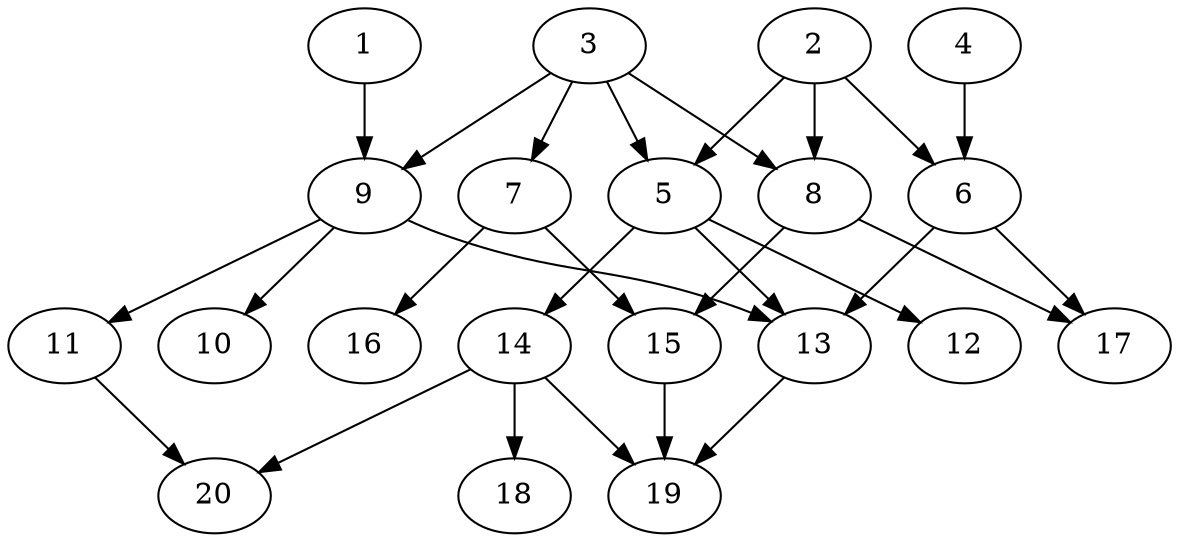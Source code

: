 // DAG automatically generated by daggen at Wed Jul 24 21:27:05 2019
// ./daggen --dot -n 20 --ccr 0.5 --fat 0.7 --regular 0.5 --density 0.5 --mindata 5242880 --maxdata 52428800 
digraph G {
  1 [size="68093952", alpha="0.12", expect_size="34046976"] 
  1 -> 9 [size ="34046976"]
  2 [size="26777600", alpha="0.11", expect_size="13388800"] 
  2 -> 5 [size ="13388800"]
  2 -> 6 [size ="13388800"]
  2 -> 8 [size ="13388800"]
  3 [size="12500992", alpha="0.17", expect_size="6250496"] 
  3 -> 5 [size ="6250496"]
  3 -> 7 [size ="6250496"]
  3 -> 8 [size ="6250496"]
  3 -> 9 [size ="6250496"]
  4 [size="18075648", alpha="0.09", expect_size="9037824"] 
  4 -> 6 [size ="9037824"]
  5 [size="94140416", alpha="0.18", expect_size="47070208"] 
  5 -> 12 [size ="47070208"]
  5 -> 13 [size ="47070208"]
  5 -> 14 [size ="47070208"]
  6 [size="83908608", alpha="0.00", expect_size="41954304"] 
  6 -> 13 [size ="41954304"]
  6 -> 17 [size ="41954304"]
  7 [size="22159360", alpha="0.01", expect_size="11079680"] 
  7 -> 15 [size ="11079680"]
  7 -> 16 [size ="11079680"]
  8 [size="12955648", alpha="0.13", expect_size="6477824"] 
  8 -> 15 [size ="6477824"]
  8 -> 17 [size ="6477824"]
  9 [size="87269376", alpha="0.12", expect_size="43634688"] 
  9 -> 10 [size ="43634688"]
  9 -> 11 [size ="43634688"]
  9 -> 13 [size ="43634688"]
  10 [size="97646592", alpha="0.04", expect_size="48823296"] 
  11 [size="67479552", alpha="0.16", expect_size="33739776"] 
  11 -> 20 [size ="33739776"]
  12 [size="27635712", alpha="0.10", expect_size="13817856"] 
  13 [size="80801792", alpha="0.09", expect_size="40400896"] 
  13 -> 19 [size ="40400896"]
  14 [size="67477504", alpha="0.10", expect_size="33738752"] 
  14 -> 18 [size ="33738752"]
  14 -> 19 [size ="33738752"]
  14 -> 20 [size ="33738752"]
  15 [size="17221632", alpha="0.19", expect_size="8610816"] 
  15 -> 19 [size ="8610816"]
  16 [size="101900288", alpha="0.16", expect_size="50950144"] 
  17 [size="103780352", alpha="0.00", expect_size="51890176"] 
  18 [size="14581760", alpha="0.05", expect_size="7290880"] 
  19 [size="76480512", alpha="0.17", expect_size="38240256"] 
  20 [size="38879232", alpha="0.13", expect_size="19439616"] 
}
